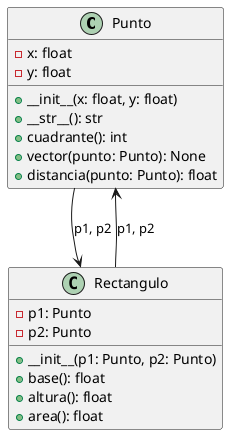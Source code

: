@startuml
class Punto {
  - x: float
  - y: float
  + __init__(x: float, y: float)
  + __str__(): str
  + cuadrante(): int
  + vector(punto: Punto): None
  + distancia(punto: Punto): float
}

class Rectangulo {
  - p1: Punto
  - p2: Punto
  + __init__(p1: Punto, p2: Punto)
  + base(): float
  + altura(): float
  + area(): float
}

Punto --> Rectangulo : "p1, p2"

Rectangulo --> Punto : "p1, p2"

@enduml
